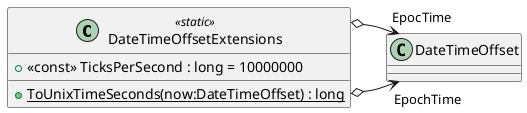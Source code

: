 @startuml
class DateTimeOffsetExtensions <<static>> {
    + <<const>> TicksPerSecond : long = 10000000
    + {static} ToUnixTimeSeconds(now:DateTimeOffset) : long
}
DateTimeOffsetExtensions o-> "EpochTime" DateTimeOffset
DateTimeOffsetExtensions o-> "EpocTime" DateTimeOffset
@enduml
